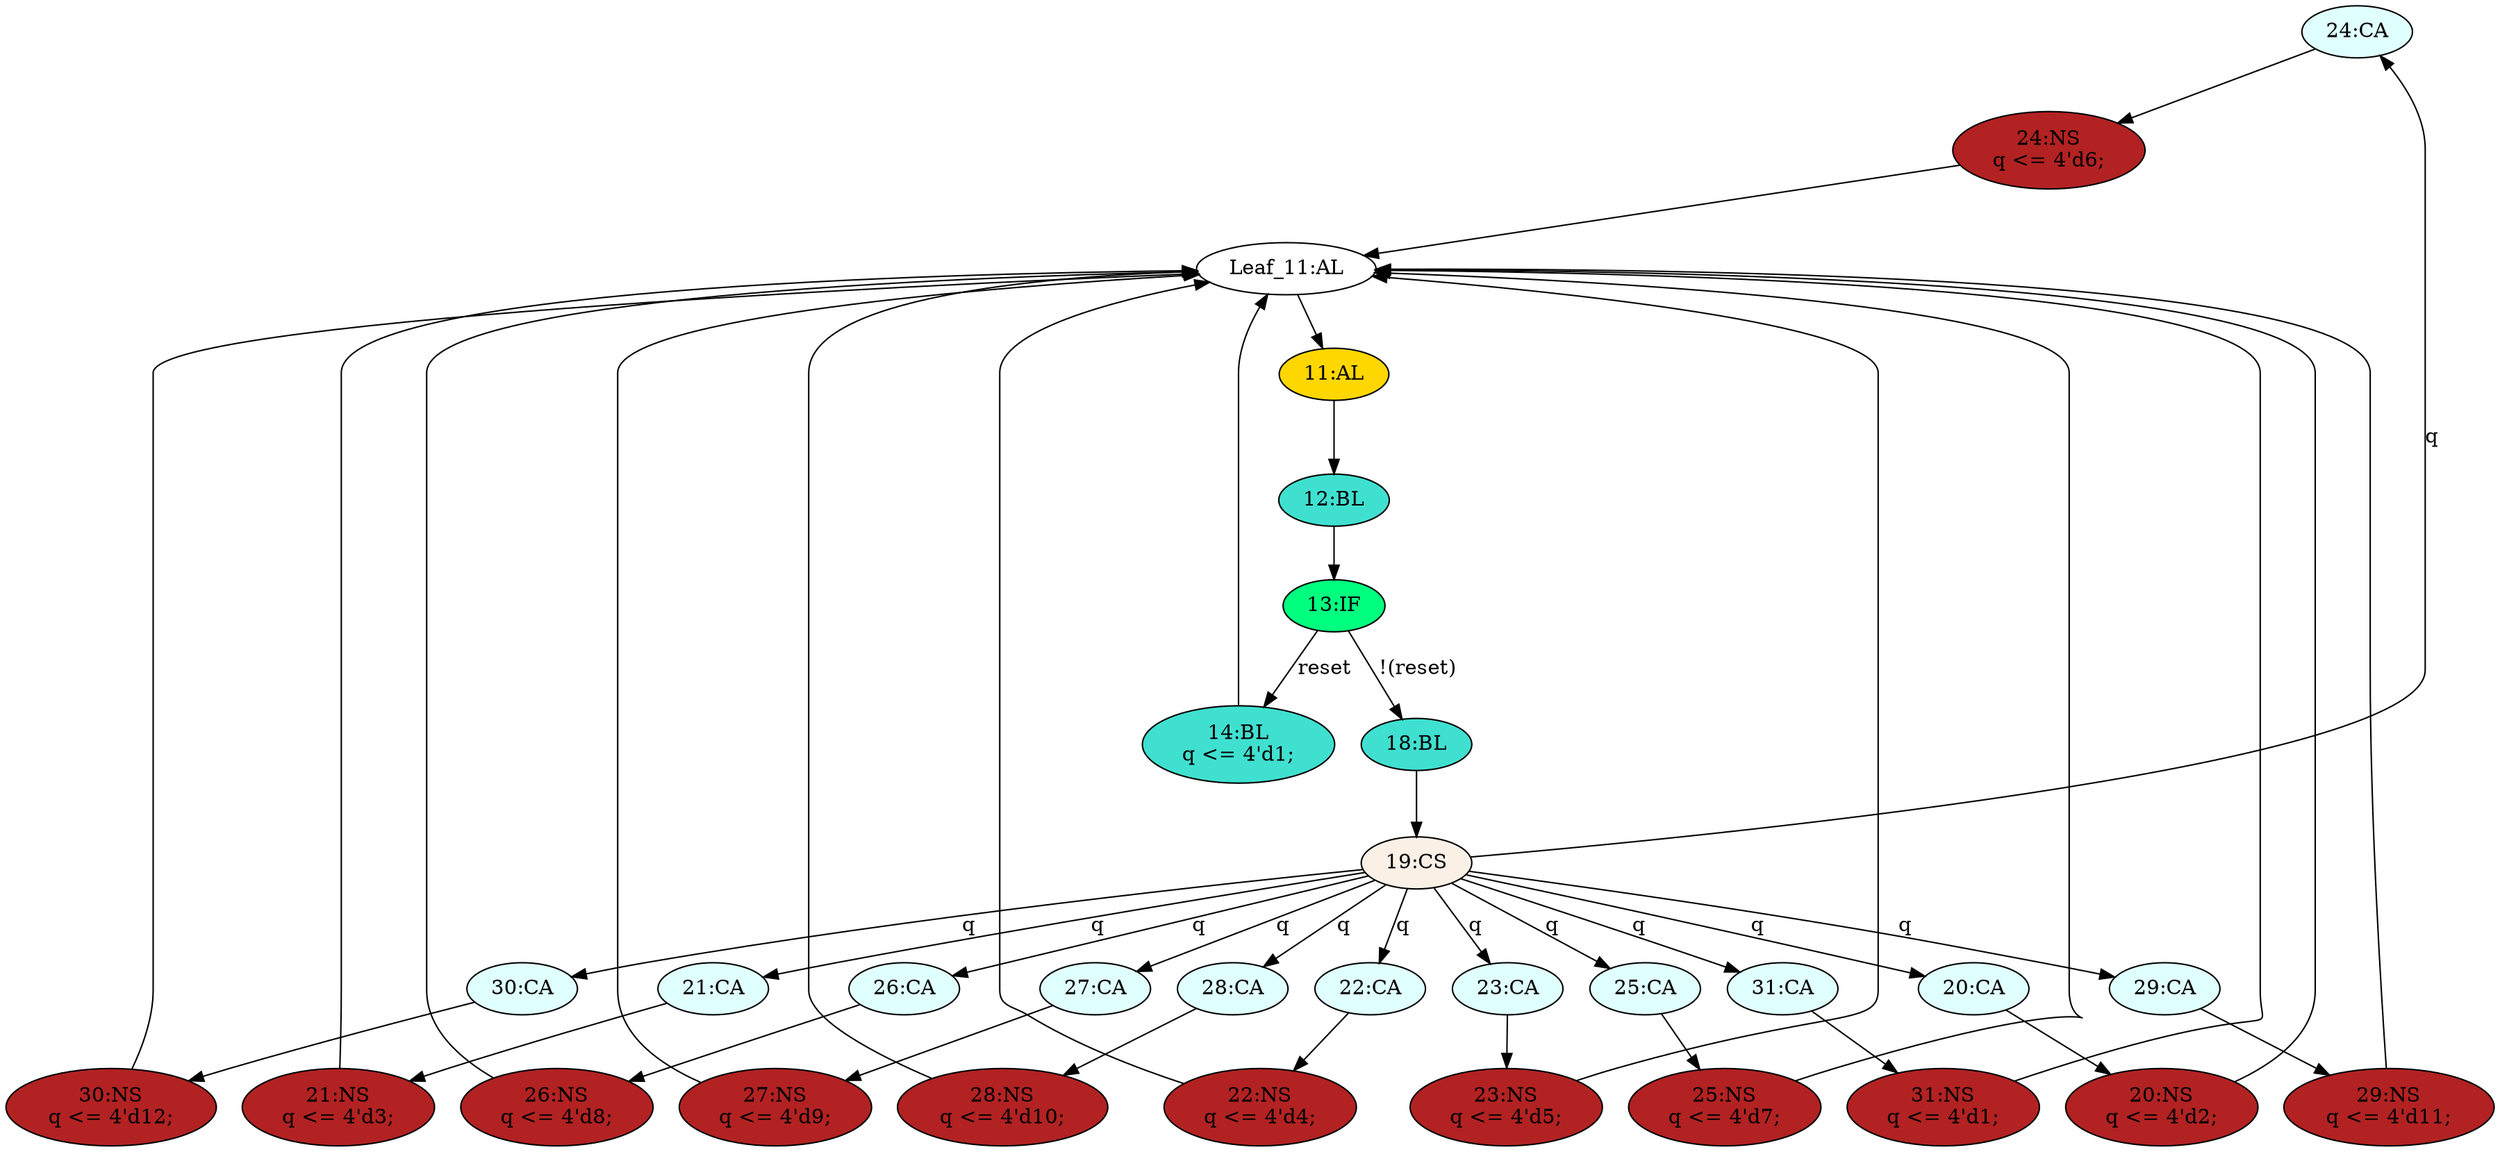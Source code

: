 strict digraph "compose( ,  )" {
	node [label="\N"];
	"24:CA"	[ast="<pyverilog.vparser.ast.Case object at 0x7f7c9fca6450>",
		fillcolor=lightcyan,
		label="24:CA",
		statements="[]",
		style=filled,
		typ=Case];
	"24:NS"	[ast="<pyverilog.vparser.ast.NonblockingSubstitution object at 0x7f7c9fca6f50>",
		fillcolor=firebrick,
		label="24:NS
q <= 4'd6;",
		statements="[<pyverilog.vparser.ast.NonblockingSubstitution object at 0x7f7c9fca6f50>]",
		style=filled,
		typ=NonblockingSubstitution];
	"24:CA" -> "24:NS"	[cond="[]",
		lineno=None];
	"30:CA"	[ast="<pyverilog.vparser.ast.Case object at 0x7f7c9f918f10>",
		fillcolor=lightcyan,
		label="30:CA",
		statements="[]",
		style=filled,
		typ=Case];
	"30:NS"	[ast="<pyverilog.vparser.ast.NonblockingSubstitution object at 0x7f7c9f918a90>",
		fillcolor=firebrick,
		label="30:NS
q <= 4'd12;",
		statements="[<pyverilog.vparser.ast.NonblockingSubstitution object at 0x7f7c9f918a90>]",
		style=filled,
		typ=NonblockingSubstitution];
	"30:CA" -> "30:NS"	[cond="[]",
		lineno=None];
	"26:NS"	[ast="<pyverilog.vparser.ast.NonblockingSubstitution object at 0x7f7c9fd2ad90>",
		fillcolor=firebrick,
		label="26:NS
q <= 4'd8;",
		statements="[<pyverilog.vparser.ast.NonblockingSubstitution object at 0x7f7c9fd2ad90>]",
		style=filled,
		typ=NonblockingSubstitution];
	"Leaf_11:AL"	[def_var="['q']",
		label="Leaf_11:AL"];
	"26:NS" -> "Leaf_11:AL"	[cond="[]",
		lineno=None];
	"11:AL"	[ast="<pyverilog.vparser.ast.Always object at 0x7f7c9fd35e10>",
		clk_sens=True,
		fillcolor=gold,
		label="11:AL",
		sens="['clk', 'reset']",
		statements="[]",
		style=filled,
		typ=Always,
		use_var="['reset', 'q']"];
	"Leaf_11:AL" -> "11:AL";
	"31:NS"	[ast="<pyverilog.vparser.ast.NonblockingSubstitution object at 0x7f7c9f918750>",
		fillcolor=firebrick,
		label="31:NS
q <= 4'd1;",
		statements="[<pyverilog.vparser.ast.NonblockingSubstitution object at 0x7f7c9f918750>]",
		style=filled,
		typ=NonblockingSubstitution];
	"31:NS" -> "Leaf_11:AL"	[cond="[]",
		lineno=None];
	"18:BL"	[ast="<pyverilog.vparser.ast.Block object at 0x7f7c9fca3110>",
		fillcolor=turquoise,
		label="18:BL",
		statements="[]",
		style=filled,
		typ=Block];
	"19:CS"	[ast="<pyverilog.vparser.ast.CaseStatement object at 0x7f7c9f918390>",
		fillcolor=linen,
		label="19:CS",
		statements="[]",
		style=filled,
		typ=CaseStatement];
	"18:BL" -> "19:CS"	[cond="[]",
		lineno=None];
	"12:BL"	[ast="<pyverilog.vparser.ast.Block object at 0x7f7c9fd35690>",
		fillcolor=turquoise,
		label="12:BL",
		statements="[]",
		style=filled,
		typ=Block];
	"13:IF"	[ast="<pyverilog.vparser.ast.IfStatement object at 0x7f7c9fc56910>",
		fillcolor=springgreen,
		label="13:IF",
		statements="[]",
		style=filled,
		typ=IfStatement];
	"12:BL" -> "13:IF"	[cond="[]",
		lineno=None];
	"20:NS"	[ast="<pyverilog.vparser.ast.NonblockingSubstitution object at 0x7f7c9fc4ee90>",
		fillcolor=firebrick,
		label="20:NS
q <= 4'd2;",
		statements="[<pyverilog.vparser.ast.NonblockingSubstitution object at 0x7f7c9fc4ee90>]",
		style=filled,
		typ=NonblockingSubstitution];
	"20:NS" -> "Leaf_11:AL"	[cond="[]",
		lineno=None];
	"13:IF" -> "18:BL"	[cond="['reset']",
		label="!(reset)",
		lineno=13];
	"14:BL"	[ast="<pyverilog.vparser.ast.Block object at 0x7f7c9fd35790>",
		fillcolor=turquoise,
		label="14:BL
q <= 4'd1;",
		statements="[<pyverilog.vparser.ast.NonblockingSubstitution object at 0x7f7c9fc56810>]",
		style=filled,
		typ=Block];
	"13:IF" -> "14:BL"	[cond="['reset']",
		label=reset,
		lineno=13];
	"27:CA"	[ast="<pyverilog.vparser.ast.Case object at 0x7f7ca15a8ad0>",
		fillcolor=lightcyan,
		label="27:CA",
		statements="[]",
		style=filled,
		typ=Case];
	"27:NS"	[ast="<pyverilog.vparser.ast.NonblockingSubstitution object at 0x7f7c9f918c90>",
		fillcolor=firebrick,
		label="27:NS
q <= 4'd9;",
		statements="[<pyverilog.vparser.ast.NonblockingSubstitution object at 0x7f7c9f918c90>]",
		style=filled,
		typ=NonblockingSubstitution];
	"27:CA" -> "27:NS"	[cond="[]",
		lineno=None];
	"23:NS"	[ast="<pyverilog.vparser.ast.NonblockingSubstitution object at 0x7f7c9fca6850>",
		fillcolor=firebrick,
		label="23:NS
q <= 4'd5;",
		statements="[<pyverilog.vparser.ast.NonblockingSubstitution object at 0x7f7c9fca6850>]",
		style=filled,
		typ=NonblockingSubstitution];
	"23:NS" -> "Leaf_11:AL"	[cond="[]",
		lineno=None];
	"22:NS"	[ast="<pyverilog.vparser.ast.NonblockingSubstitution object at 0x7f7c9fcbd610>",
		fillcolor=firebrick,
		label="22:NS
q <= 4'd4;",
		statements="[<pyverilog.vparser.ast.NonblockingSubstitution object at 0x7f7c9fcbd610>]",
		style=filled,
		typ=NonblockingSubstitution];
	"22:NS" -> "Leaf_11:AL"	[cond="[]",
		lineno=None];
	"25:NS"	[ast="<pyverilog.vparser.ast.NonblockingSubstitution object at 0x7f7c9fd2ae90>",
		fillcolor=firebrick,
		label="25:NS
q <= 4'd7;",
		statements="[<pyverilog.vparser.ast.NonblockingSubstitution object at 0x7f7c9fd2ae90>]",
		style=filled,
		typ=NonblockingSubstitution];
	"25:NS" -> "Leaf_11:AL"	[cond="[]",
		lineno=None];
	"11:AL" -> "12:BL"	[cond="[]",
		lineno=None];
	"14:BL" -> "Leaf_11:AL"	[cond="[]",
		lineno=None];
	"22:CA"	[ast="<pyverilog.vparser.ast.Case object at 0x7f7c9fcb1650>",
		fillcolor=lightcyan,
		label="22:CA",
		statements="[]",
		style=filled,
		typ=Case];
	"22:CA" -> "22:NS"	[cond="[]",
		lineno=None];
	"31:CA"	[ast="<pyverilog.vparser.ast.Case object at 0x7f7c9f918550>",
		fillcolor=lightcyan,
		label="31:CA",
		statements="[]",
		style=filled,
		typ=Case];
	"31:CA" -> "31:NS"	[cond="[]",
		lineno=None];
	"28:NS"	[ast="<pyverilog.vparser.ast.NonblockingSubstitution object at 0x7f7c9f918810>",
		fillcolor=firebrick,
		label="28:NS
q <= 4'd10;",
		statements="[<pyverilog.vparser.ast.NonblockingSubstitution object at 0x7f7c9f918810>]",
		style=filled,
		typ=NonblockingSubstitution];
	"28:NS" -> "Leaf_11:AL"	[cond="[]",
		lineno=None];
	"21:CA"	[ast="<pyverilog.vparser.ast.Case object at 0x7f7c9fc4ecd0>",
		fillcolor=lightcyan,
		label="21:CA",
		statements="[]",
		style=filled,
		typ=Case];
	"21:NS"	[ast="<pyverilog.vparser.ast.NonblockingSubstitution object at 0x7f7c9fcb1550>",
		fillcolor=firebrick,
		label="21:NS
q <= 4'd3;",
		statements="[<pyverilog.vparser.ast.NonblockingSubstitution object at 0x7f7c9fcb1550>]",
		style=filled,
		typ=NonblockingSubstitution];
	"21:CA" -> "21:NS"	[cond="[]",
		lineno=None];
	"20:CA"	[ast="<pyverilog.vparser.ast.Case object at 0x7f7c9fca3610>",
		fillcolor=lightcyan,
		label="20:CA",
		statements="[]",
		style=filled,
		typ=Case];
	"20:CA" -> "20:NS"	[cond="[]",
		lineno=None];
	"29:NS"	[ast="<pyverilog.vparser.ast.NonblockingSubstitution object at 0x7f7c9f918b50>",
		fillcolor=firebrick,
		label="29:NS
q <= 4'd11;",
		statements="[<pyverilog.vparser.ast.NonblockingSubstitution object at 0x7f7c9f918b50>]",
		style=filled,
		typ=NonblockingSubstitution];
	"29:NS" -> "Leaf_11:AL"	[cond="[]",
		lineno=None];
	"24:NS" -> "Leaf_11:AL"	[cond="[]",
		lineno=None];
	"27:NS" -> "Leaf_11:AL"	[cond="[]",
		lineno=None];
	"26:CA"	[ast="<pyverilog.vparser.ast.Case object at 0x7f7c9fd2a110>",
		fillcolor=lightcyan,
		label="26:CA",
		statements="[]",
		style=filled,
		typ=Case];
	"26:CA" -> "26:NS"	[cond="[]",
		lineno=None];
	"25:CA"	[ast="<pyverilog.vparser.ast.Case object at 0x7f7ca3725190>",
		fillcolor=lightcyan,
		label="25:CA",
		statements="[]",
		style=filled,
		typ=Case];
	"25:CA" -> "25:NS"	[cond="[]",
		lineno=None];
	"23:CA"	[ast="<pyverilog.vparser.ast.Case object at 0x7f7c9fcbdd10>",
		fillcolor=lightcyan,
		label="23:CA",
		statements="[]",
		style=filled,
		typ=Case];
	"23:CA" -> "23:NS"	[cond="[]",
		lineno=None];
	"30:NS" -> "Leaf_11:AL"	[cond="[]",
		lineno=None];
	"29:CA"	[ast="<pyverilog.vparser.ast.Case object at 0x7f7c9f918990>",
		fillcolor=lightcyan,
		label="29:CA",
		statements="[]",
		style=filled,
		typ=Case];
	"29:CA" -> "29:NS"	[cond="[]",
		lineno=None];
	"19:CS" -> "24:CA"	[cond="['q']",
		label=q,
		lineno=19];
	"19:CS" -> "30:CA"	[cond="['q']",
		label=q,
		lineno=19];
	"19:CS" -> "27:CA"	[cond="['q']",
		label=q,
		lineno=19];
	"19:CS" -> "22:CA"	[cond="['q']",
		label=q,
		lineno=19];
	"19:CS" -> "31:CA"	[cond="['q']",
		label=q,
		lineno=19];
	"19:CS" -> "21:CA"	[cond="['q']",
		label=q,
		lineno=19];
	"19:CS" -> "20:CA"	[cond="['q']",
		label=q,
		lineno=19];
	"19:CS" -> "26:CA"	[cond="['q']",
		label=q,
		lineno=19];
	"19:CS" -> "25:CA"	[cond="['q']",
		label=q,
		lineno=19];
	"19:CS" -> "23:CA"	[cond="['q']",
		label=q,
		lineno=19];
	"19:CS" -> "29:CA"	[cond="['q']",
		label=q,
		lineno=19];
	"28:CA"	[ast="<pyverilog.vparser.ast.Case object at 0x7f7c9f918310>",
		fillcolor=lightcyan,
		label="28:CA",
		statements="[]",
		style=filled,
		typ=Case];
	"19:CS" -> "28:CA"	[cond="['q']",
		label=q,
		lineno=19];
	"28:CA" -> "28:NS"	[cond="[]",
		lineno=None];
	"21:NS" -> "Leaf_11:AL"	[cond="[]",
		lineno=None];
}
